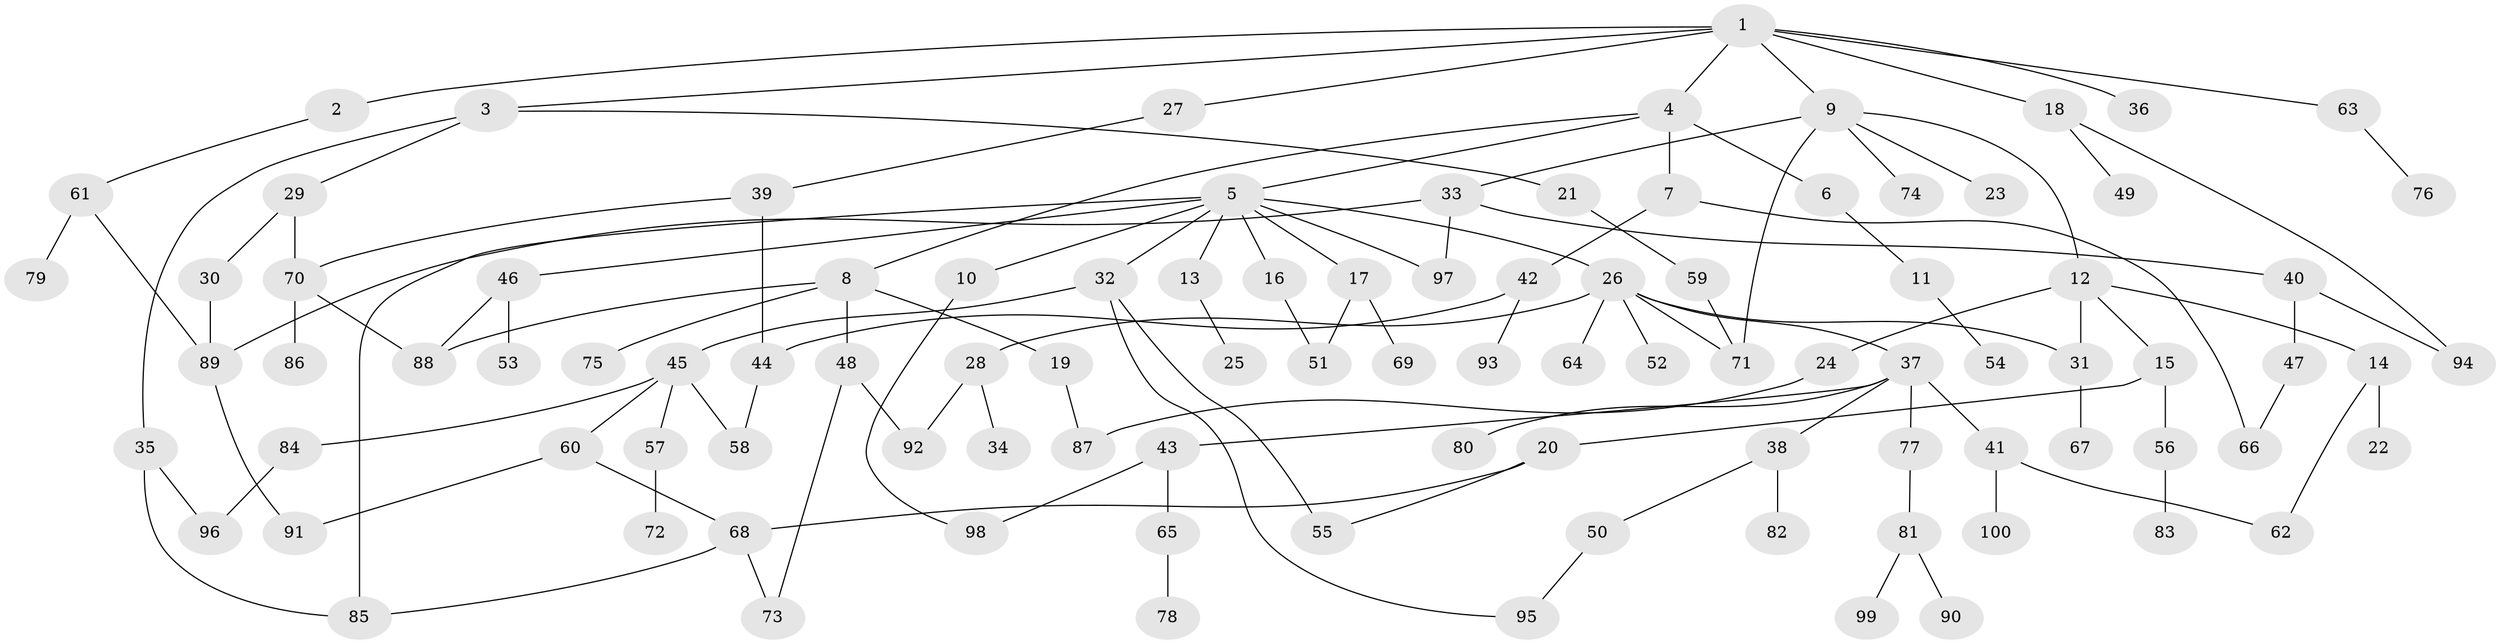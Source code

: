 // Generated by graph-tools (version 1.1) at 2025/54/02/21/25 11:54:43]
// undirected, 100 vertices, 125 edges
graph export_dot {
graph [start="1"]
  node [color=gray90,style=filled];
  1;
  2;
  3;
  4;
  5;
  6;
  7;
  8;
  9;
  10;
  11;
  12;
  13;
  14;
  15;
  16;
  17;
  18;
  19;
  20;
  21;
  22;
  23;
  24;
  25;
  26;
  27;
  28;
  29;
  30;
  31;
  32;
  33;
  34;
  35;
  36;
  37;
  38;
  39;
  40;
  41;
  42;
  43;
  44;
  45;
  46;
  47;
  48;
  49;
  50;
  51;
  52;
  53;
  54;
  55;
  56;
  57;
  58;
  59;
  60;
  61;
  62;
  63;
  64;
  65;
  66;
  67;
  68;
  69;
  70;
  71;
  72;
  73;
  74;
  75;
  76;
  77;
  78;
  79;
  80;
  81;
  82;
  83;
  84;
  85;
  86;
  87;
  88;
  89;
  90;
  91;
  92;
  93;
  94;
  95;
  96;
  97;
  98;
  99;
  100;
  1 -- 2;
  1 -- 3;
  1 -- 4;
  1 -- 9;
  1 -- 18;
  1 -- 27;
  1 -- 36;
  1 -- 63;
  2 -- 61;
  3 -- 21;
  3 -- 29;
  3 -- 35;
  4 -- 5;
  4 -- 6;
  4 -- 7;
  4 -- 8;
  5 -- 10;
  5 -- 13;
  5 -- 16;
  5 -- 17;
  5 -- 26;
  5 -- 32;
  5 -- 46;
  5 -- 97;
  5 -- 85;
  6 -- 11;
  7 -- 42;
  7 -- 66;
  8 -- 19;
  8 -- 48;
  8 -- 75;
  8 -- 88;
  9 -- 12;
  9 -- 23;
  9 -- 33;
  9 -- 74;
  9 -- 71;
  10 -- 98;
  11 -- 54;
  12 -- 14;
  12 -- 15;
  12 -- 24;
  12 -- 31;
  13 -- 25;
  14 -- 22;
  14 -- 62;
  15 -- 20;
  15 -- 56;
  16 -- 51;
  17 -- 51;
  17 -- 69;
  18 -- 49;
  18 -- 94;
  19 -- 87;
  20 -- 55;
  20 -- 68;
  21 -- 59;
  24 -- 87;
  26 -- 28;
  26 -- 37;
  26 -- 52;
  26 -- 64;
  26 -- 71;
  26 -- 31;
  27 -- 39;
  28 -- 34;
  28 -- 92;
  29 -- 30;
  29 -- 70;
  30 -- 89;
  31 -- 67;
  32 -- 45;
  32 -- 95;
  32 -- 55;
  33 -- 40;
  33 -- 97;
  33 -- 89;
  35 -- 85;
  35 -- 96;
  37 -- 38;
  37 -- 41;
  37 -- 43;
  37 -- 77;
  37 -- 80;
  38 -- 50;
  38 -- 82;
  39 -- 44;
  39 -- 70;
  40 -- 47;
  40 -- 94;
  41 -- 100;
  41 -- 62;
  42 -- 93;
  42 -- 44;
  43 -- 65;
  43 -- 98;
  44 -- 58;
  45 -- 57;
  45 -- 60;
  45 -- 84;
  45 -- 58;
  46 -- 53;
  46 -- 88;
  47 -- 66;
  48 -- 73;
  48 -- 92;
  50 -- 95;
  56 -- 83;
  57 -- 72;
  59 -- 71;
  60 -- 91;
  60 -- 68;
  61 -- 79;
  61 -- 89;
  63 -- 76;
  65 -- 78;
  68 -- 73;
  68 -- 85;
  70 -- 86;
  70 -- 88;
  77 -- 81;
  81 -- 90;
  81 -- 99;
  84 -- 96;
  89 -- 91;
}
